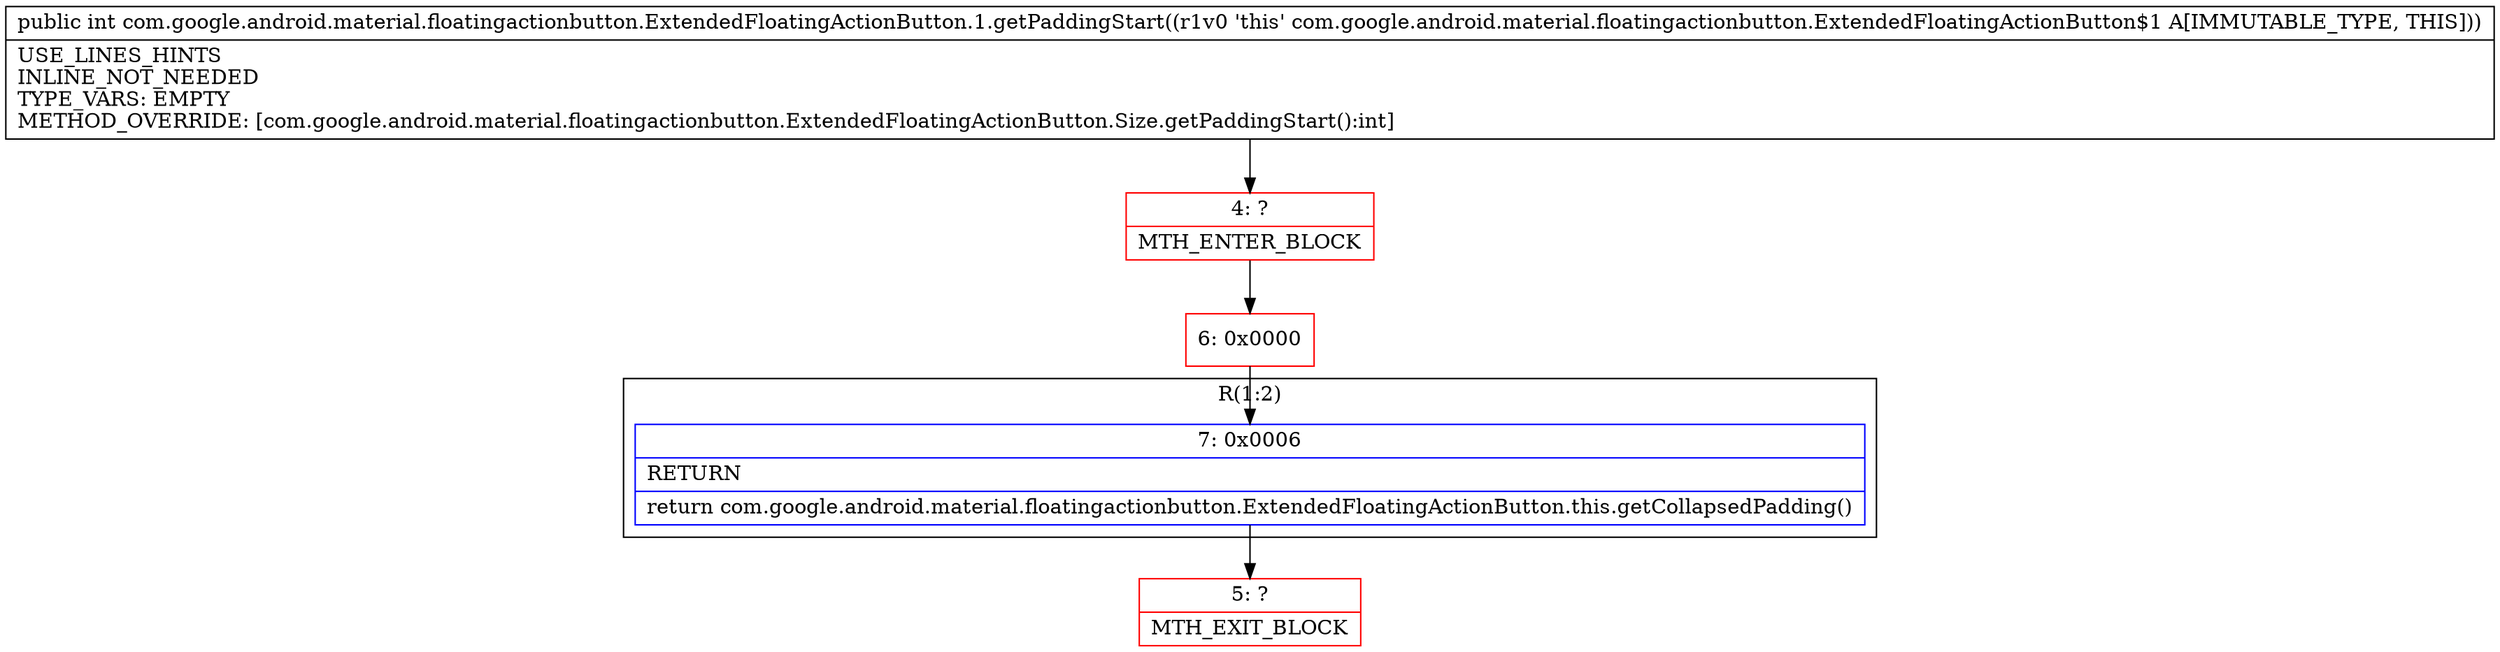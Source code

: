 digraph "CFG forcom.google.android.material.floatingactionbutton.ExtendedFloatingActionButton.1.getPaddingStart()I" {
subgraph cluster_Region_59374478 {
label = "R(1:2)";
node [shape=record,color=blue];
Node_7 [shape=record,label="{7\:\ 0x0006|RETURN\l|return com.google.android.material.floatingactionbutton.ExtendedFloatingActionButton.this.getCollapsedPadding()\l}"];
}
Node_4 [shape=record,color=red,label="{4\:\ ?|MTH_ENTER_BLOCK\l}"];
Node_6 [shape=record,color=red,label="{6\:\ 0x0000}"];
Node_5 [shape=record,color=red,label="{5\:\ ?|MTH_EXIT_BLOCK\l}"];
MethodNode[shape=record,label="{public int com.google.android.material.floatingactionbutton.ExtendedFloatingActionButton.1.getPaddingStart((r1v0 'this' com.google.android.material.floatingactionbutton.ExtendedFloatingActionButton$1 A[IMMUTABLE_TYPE, THIS]))  | USE_LINES_HINTS\lINLINE_NOT_NEEDED\lTYPE_VARS: EMPTY\lMETHOD_OVERRIDE: [com.google.android.material.floatingactionbutton.ExtendedFloatingActionButton.Size.getPaddingStart():int]\l}"];
MethodNode -> Node_4;Node_7 -> Node_5;
Node_4 -> Node_6;
Node_6 -> Node_7;
}

